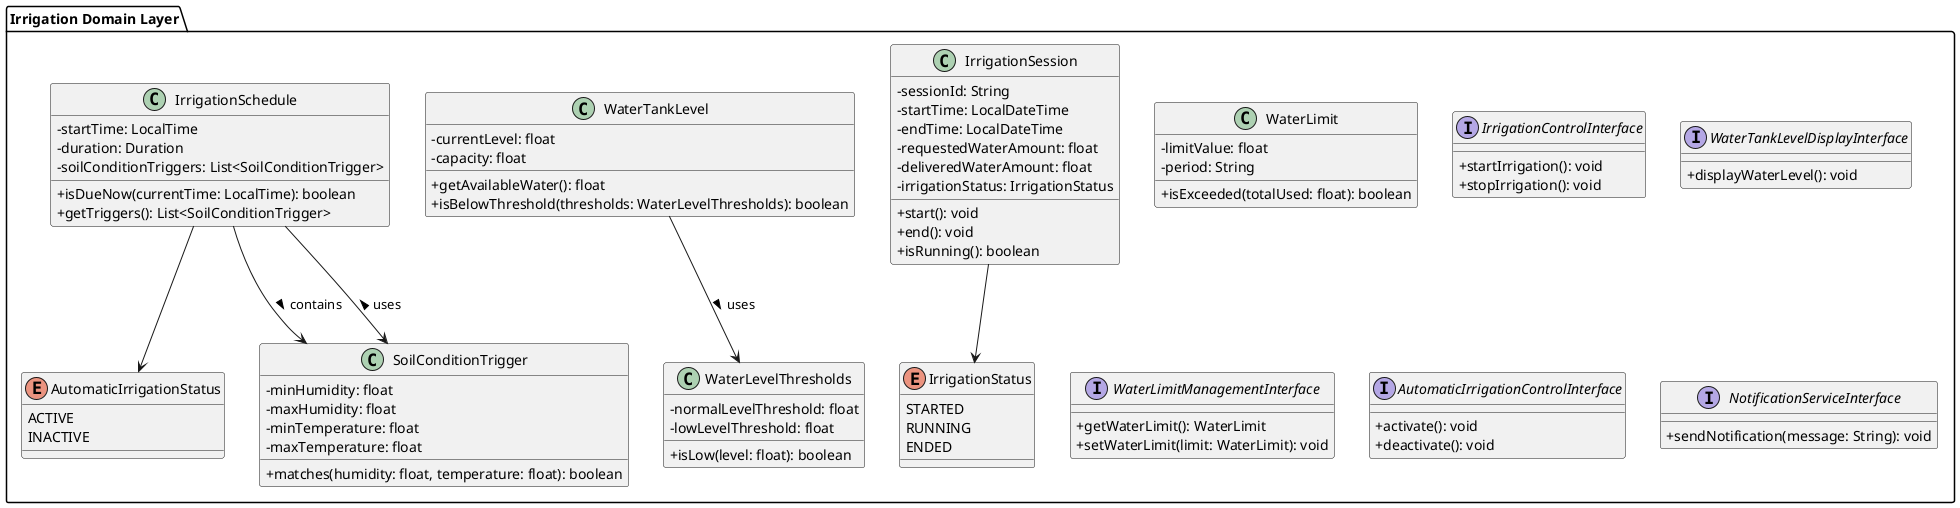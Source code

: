 @startuml
skinparam classAttributeIconSize 0

package "Irrigation Domain Layer" {

    enum IrrigationStatus {
        STARTED
        RUNNING
        ENDED
    }

    enum AutomaticIrrigationStatus {
        ACTIVE
        INACTIVE
    }

    class IrrigationSession {
        -sessionId: String
        -startTime: LocalDateTime
        -endTime: LocalDateTime
        -requestedWaterAmount: float
        -deliveredWaterAmount: float
        -irrigationStatus: IrrigationStatus
        +start(): void
        +end(): void
        +isRunning(): boolean
    }

    class WaterTankLevel {
        -currentLevel: float
        -capacity: float
        +getAvailableWater(): float
        +isBelowThreshold(thresholds: WaterLevelThresholds): boolean
    }

    class WaterLevelThresholds {
        -normalLevelThreshold: float
        -lowLevelThreshold: float
        +isLow(level: float): boolean
    }

    class IrrigationSchedule {
        -startTime: LocalTime
        -duration: Duration
        -soilConditionTriggers: List<SoilConditionTrigger>
        +isDueNow(currentTime: LocalTime): boolean
        +getTriggers(): List<SoilConditionTrigger>
    }

    class SoilConditionTrigger {
        -minHumidity: float
        -maxHumidity: float
        -minTemperature: float
        -maxTemperature: float
        +matches(humidity: float, temperature: float): boolean
    }

    class WaterLimit {
        -limitValue: float
        -period: String
        +isExceeded(totalUsed: float): boolean
    }

    interface IrrigationControlInterface {
        +startIrrigation(): void
        +stopIrrigation(): void
    }

    interface WaterTankLevelDisplayInterface {
        +displayWaterLevel(): void
    }

    interface WaterLimitManagementInterface {
        +getWaterLimit(): WaterLimit
        +setWaterLimit(limit: WaterLimit): void
    }

    interface AutomaticIrrigationControlInterface {
        +activate(): void
        +deactivate(): void
    }

    interface NotificationServiceInterface {
        +sendNotification(message: String): void
    }

    IrrigationSchedule --> SoilConditionTrigger : contains >
    IrrigationSession --> IrrigationStatus
    IrrigationSchedule --> AutomaticIrrigationStatus
    WaterTankLevel --> WaterLevelThresholds : uses >
    SoilConditionTrigger <-- IrrigationSchedule : uses >
}

@enduml
